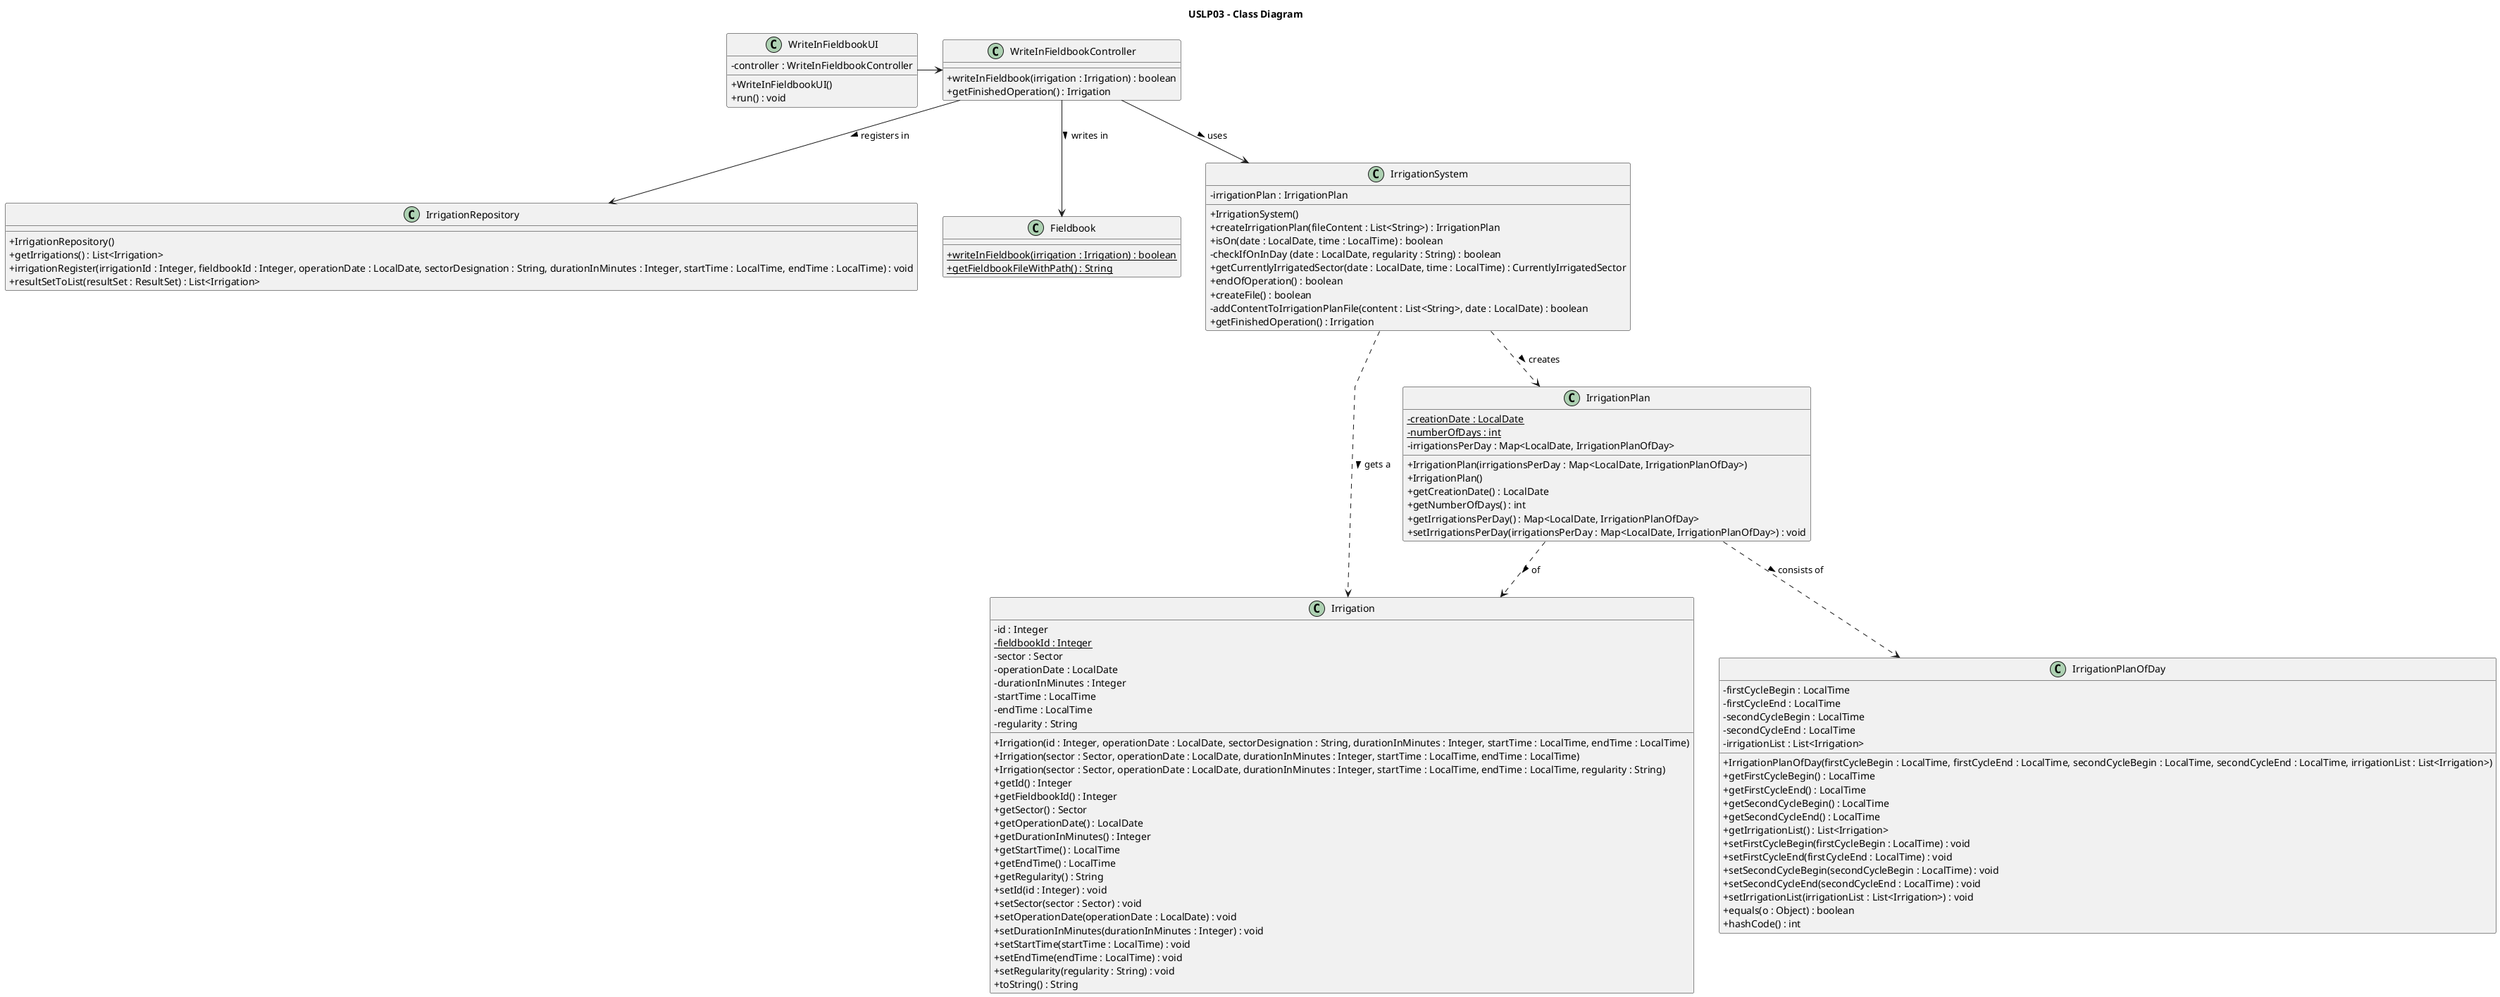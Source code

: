 @startuml

skinparam packageStyle rectangle
skinparam shadowing false
skinparam linetype polyline

skinparam classAttributeIconSize 0

title USLP03 - Class Diagram

class WriteInFieldbookUI {
    - controller : WriteInFieldbookController
    + WriteInFieldbookUI()
    + run() : void
}

class WriteInFieldbookController {
    + writeInFieldbook(irrigation : Irrigation) : boolean
    + getFinishedOperation() : Irrigation
}

class IrrigationRepository {
    + IrrigationRepository()
    + getIrrigations() : List<Irrigation>
    + irrigationRegister(irrigationId : Integer, fieldbookId : Integer, operationDate : LocalDate, sectorDesignation : String, durationInMinutes : Integer, startTime : LocalTime, endTime : LocalTime) : void
    + resultSetToList(resultSet : ResultSet) : List<Irrigation>
}

class Irrigation {
    - id : Integer
    - {static} fieldbookId : Integer
    - sector : Sector
    - operationDate : LocalDate
    - durationInMinutes : Integer
    - startTime : LocalTime
    - endTime : LocalTime
    - regularity : String
    + Irrigation(id : Integer, operationDate : LocalDate, sectorDesignation : String, durationInMinutes : Integer, startTime : LocalTime, endTime : LocalTime)
    + Irrigation(sector : Sector, operationDate : LocalDate, durationInMinutes : Integer, startTime : LocalTime, endTime : LocalTime)
    + Irrigation(sector : Sector, operationDate : LocalDate, durationInMinutes : Integer, startTime : LocalTime, endTime : LocalTime, regularity : String)
    + getId() : Integer
    + getFieldbookId() : Integer
    + getSector() : Sector
    + getOperationDate() : LocalDate
    + getDurationInMinutes() : Integer
    + getStartTime() : LocalTime
    + getEndTime() : LocalTime
    + getRegularity() : String
    + setId(id : Integer) : void
    + setSector(sector : Sector) : void
    + setOperationDate(operationDate : LocalDate) : void
    + setDurationInMinutes(durationInMinutes : Integer) : void
    + setStartTime(startTime : LocalTime) : void
    + setEndTime(endTime : LocalTime) : void
    + setRegularity(regularity : String) : void
    + toString() : String
}

class Fieldbook {
    + {static} writeInFieldbook(irrigation : Irrigation) : boolean
    + {static} getFieldbookFileWithPath() : String
}

class IrrigationSystem {
    - irrigationPlan : IrrigationPlan
    + IrrigationSystem()
    + createIrrigationPlan(fileContent : List<String>) : IrrigationPlan
    + isOn(date : LocalDate, time : LocalTime) : boolean
    - checkIfOnInDay (date : LocalDate, regularity : String) : boolean
    + getCurrentlyIrrigatedSector(date : LocalDate, time : LocalTime) : CurrentlyIrrigatedSector
    + endOfOperation() : boolean
    + createFile() : boolean
    - addContentToIrrigationPlanFile(content : List<String>, date : LocalDate) : boolean
    + getFinishedOperation() : Irrigation
}

class IrrigationPlan {
    - {static} creationDate : LocalDate
    - {static} numberOfDays : int
    - irrigationsPerDay : Map<LocalDate, IrrigationPlanOfDay>
    + IrrigationPlan(irrigationsPerDay : Map<LocalDate, IrrigationPlanOfDay>)
    + IrrigationPlan()
    + getCreationDate() : LocalDate
    + getNumberOfDays() : int
    + getIrrigationsPerDay() : Map<LocalDate, IrrigationPlanOfDay>
    + setIrrigationsPerDay(irrigationsPerDay : Map<LocalDate, IrrigationPlanOfDay>) : void
}

class IrrigationPlanOfDay {
    - firstCycleBegin : LocalTime
    - firstCycleEnd : LocalTime
    - secondCycleBegin : LocalTime
    - secondCycleEnd : LocalTime
    - irrigationList : List<Irrigation>
    + IrrigationPlanOfDay(firstCycleBegin : LocalTime, firstCycleEnd : LocalTime, secondCycleBegin : LocalTime, secondCycleEnd : LocalTime, irrigationList : List<Irrigation>)
    + getFirstCycleBegin() : LocalTime
    + getFirstCycleEnd() : LocalTime
    + getSecondCycleBegin() : LocalTime
    + getSecondCycleEnd() : LocalTime
    + getIrrigationList() : List<Irrigation>
    + setFirstCycleBegin(firstCycleBegin : LocalTime) : void
    + setFirstCycleEnd(firstCycleEnd : LocalTime) : void
    + setSecondCycleBegin(secondCycleBegin : LocalTime) : void
    + setSecondCycleEnd(secondCycleEnd : LocalTime) : void
    + setIrrigationList(irrigationList : List<Irrigation>) : void
    + equals(o : Object) : boolean
    + hashCode() : int
}

WriteInFieldbookUI -> WriteInFieldbookController
WriteInFieldbookController --> IrrigationRepository : registers in >
WriteInFieldbookController --> Fieldbook : writes in >
WriteInFieldbookController --> IrrigationSystem : uses >
IrrigationSystem .-> IrrigationPlan : creates >
IrrigationPlan .-> IrrigationPlanOfDay : consists of >
IrrigationSystem .-> Irrigation : gets a >
IrrigationPlan .-> Irrigation : of >

@enduml